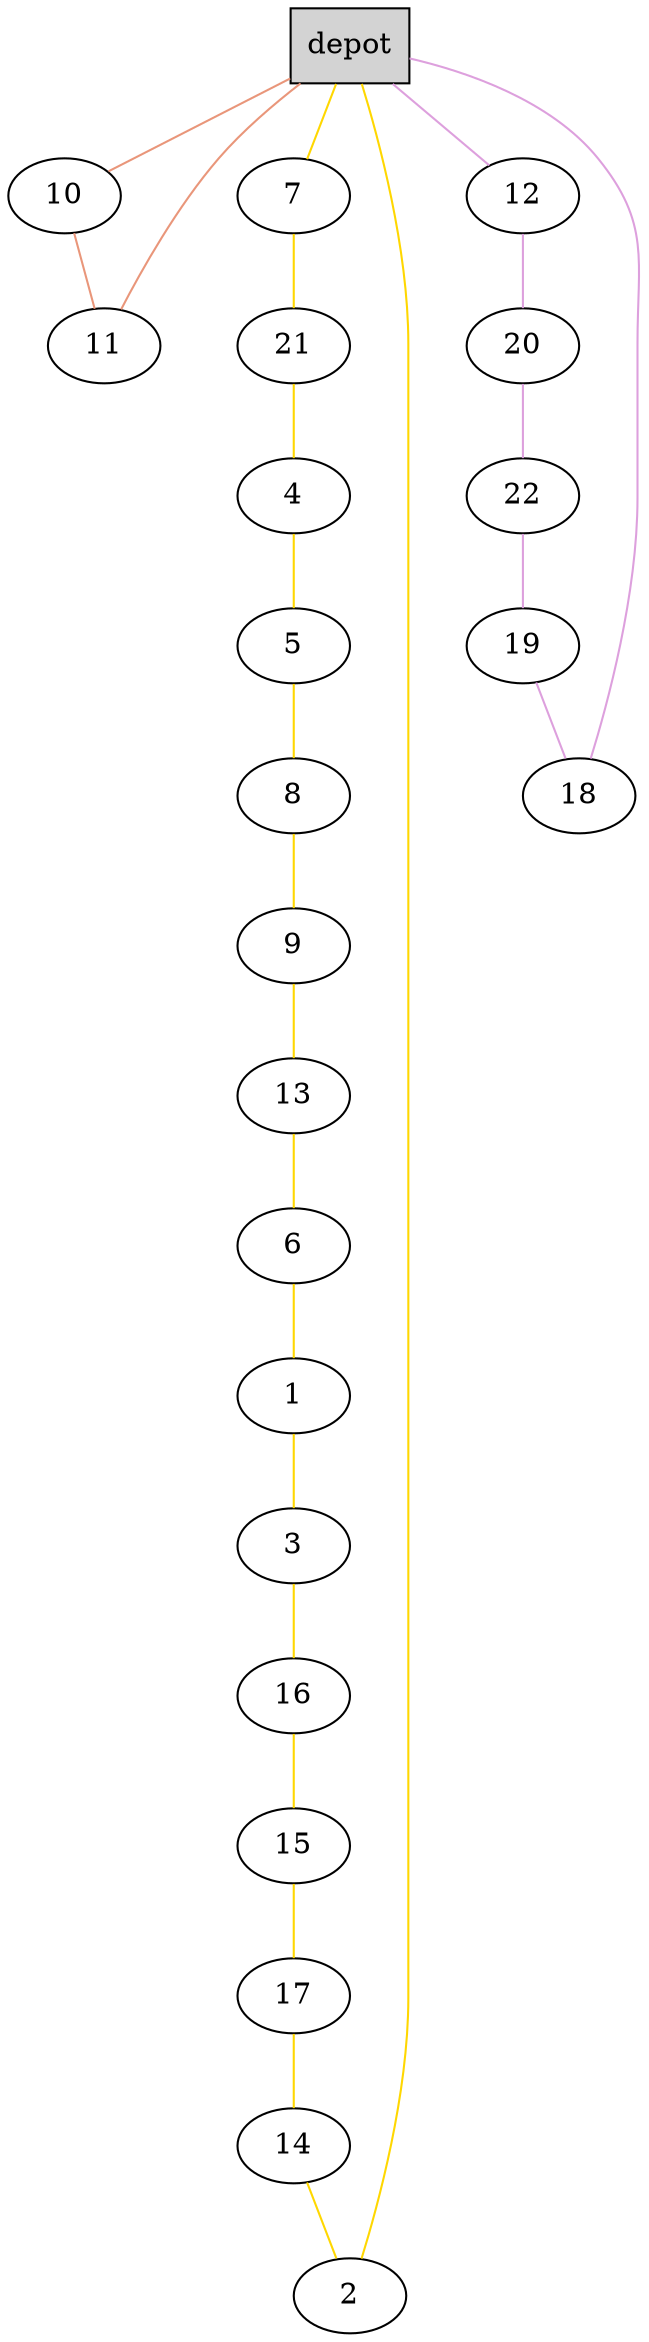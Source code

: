 graph G {
  0[shape = box, label = "depot", style = filled ];
  10[shape = ellipse];
  "0"--"10"[color = darksalmon];
  11[shape = ellipse];
  "10"--"11"[color = darksalmon];
  "11"--"0"[color = darksalmon];
  7[shape = ellipse];
  "0"--"7"[color = gold];
  21[shape = ellipse];
  "7"--"21"[color = gold];
  4[shape = ellipse];
  "21"--"4"[color = gold];
  5[shape = ellipse];
  "4"--"5"[color = gold];
  8[shape = ellipse];
  "5"--"8"[color = gold];
  9[shape = ellipse];
  "8"--"9"[color = gold];
  13[shape = ellipse];
  "9"--"13"[color = gold];
  6[shape = ellipse];
  "13"--"6"[color = gold];
  1[shape = ellipse];
  "6"--"1"[color = gold];
  3[shape = ellipse];
  "1"--"3"[color = gold];
  16[shape = ellipse];
  "3"--"16"[color = gold];
  15[shape = ellipse];
  "16"--"15"[color = gold];
  17[shape = ellipse];
  "15"--"17"[color = gold];
  14[shape = ellipse];
  "17"--"14"[color = gold];
  2[shape = ellipse];
  "14"--"2"[color = gold];
  "2"--"0"[color = gold];
  12[shape = ellipse];
  "0"--"12"[color = plum];
  20[shape = ellipse];
  "12"--"20"[color = plum];
  22[shape = ellipse];
  "20"--"22"[color = plum];
  19[shape = ellipse];
  "22"--"19"[color = plum];
  18[shape = ellipse];
  "19"--"18"[color = plum];
  "18"--"0"[color = plum];
}
